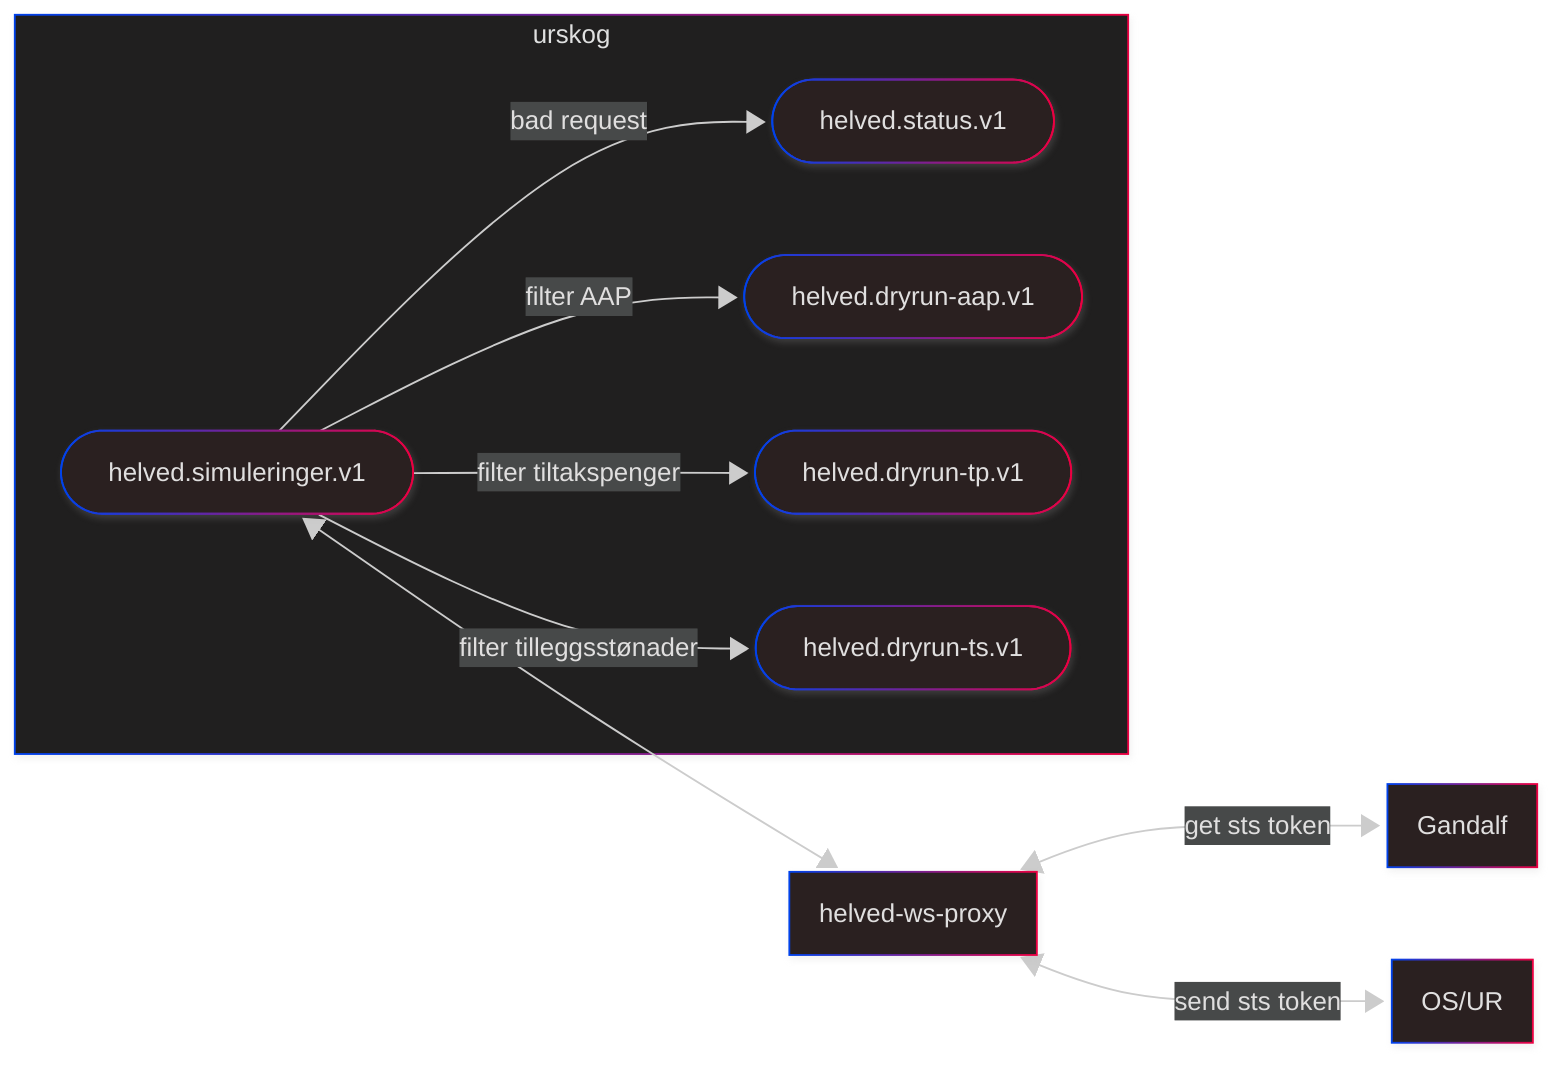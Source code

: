 ---
config:
  theme: neo-dark
  layout: dagre
  look: neo
---
flowchart LR
 subgraph Topologi["urskog"]
        simuleringer(["helved.simuleringer.v1"])
        status(["helved.status.v1"])
        dryrun-aap(["helved.dryrun-aap.v1"])
        dryrun-tp(["helved.dryrun-tp.v1"])
        dryrun-ts(["helved.dryrun-ts.v1"])
  end
    simuleringer --> |filter AAP| dryrun-aap
    simuleringer --> |filter tiltakspenger| dryrun-tp
    simuleringer --> |filter tilleggsstønader| dryrun-ts
    simuleringer --> |bad request| status
    simuleringer <--> helved-ws-proxy
    helved-ws-proxy <--> |get sts token| Gandalf
    helved-ws-proxy <--> |send sts token| OS/UR